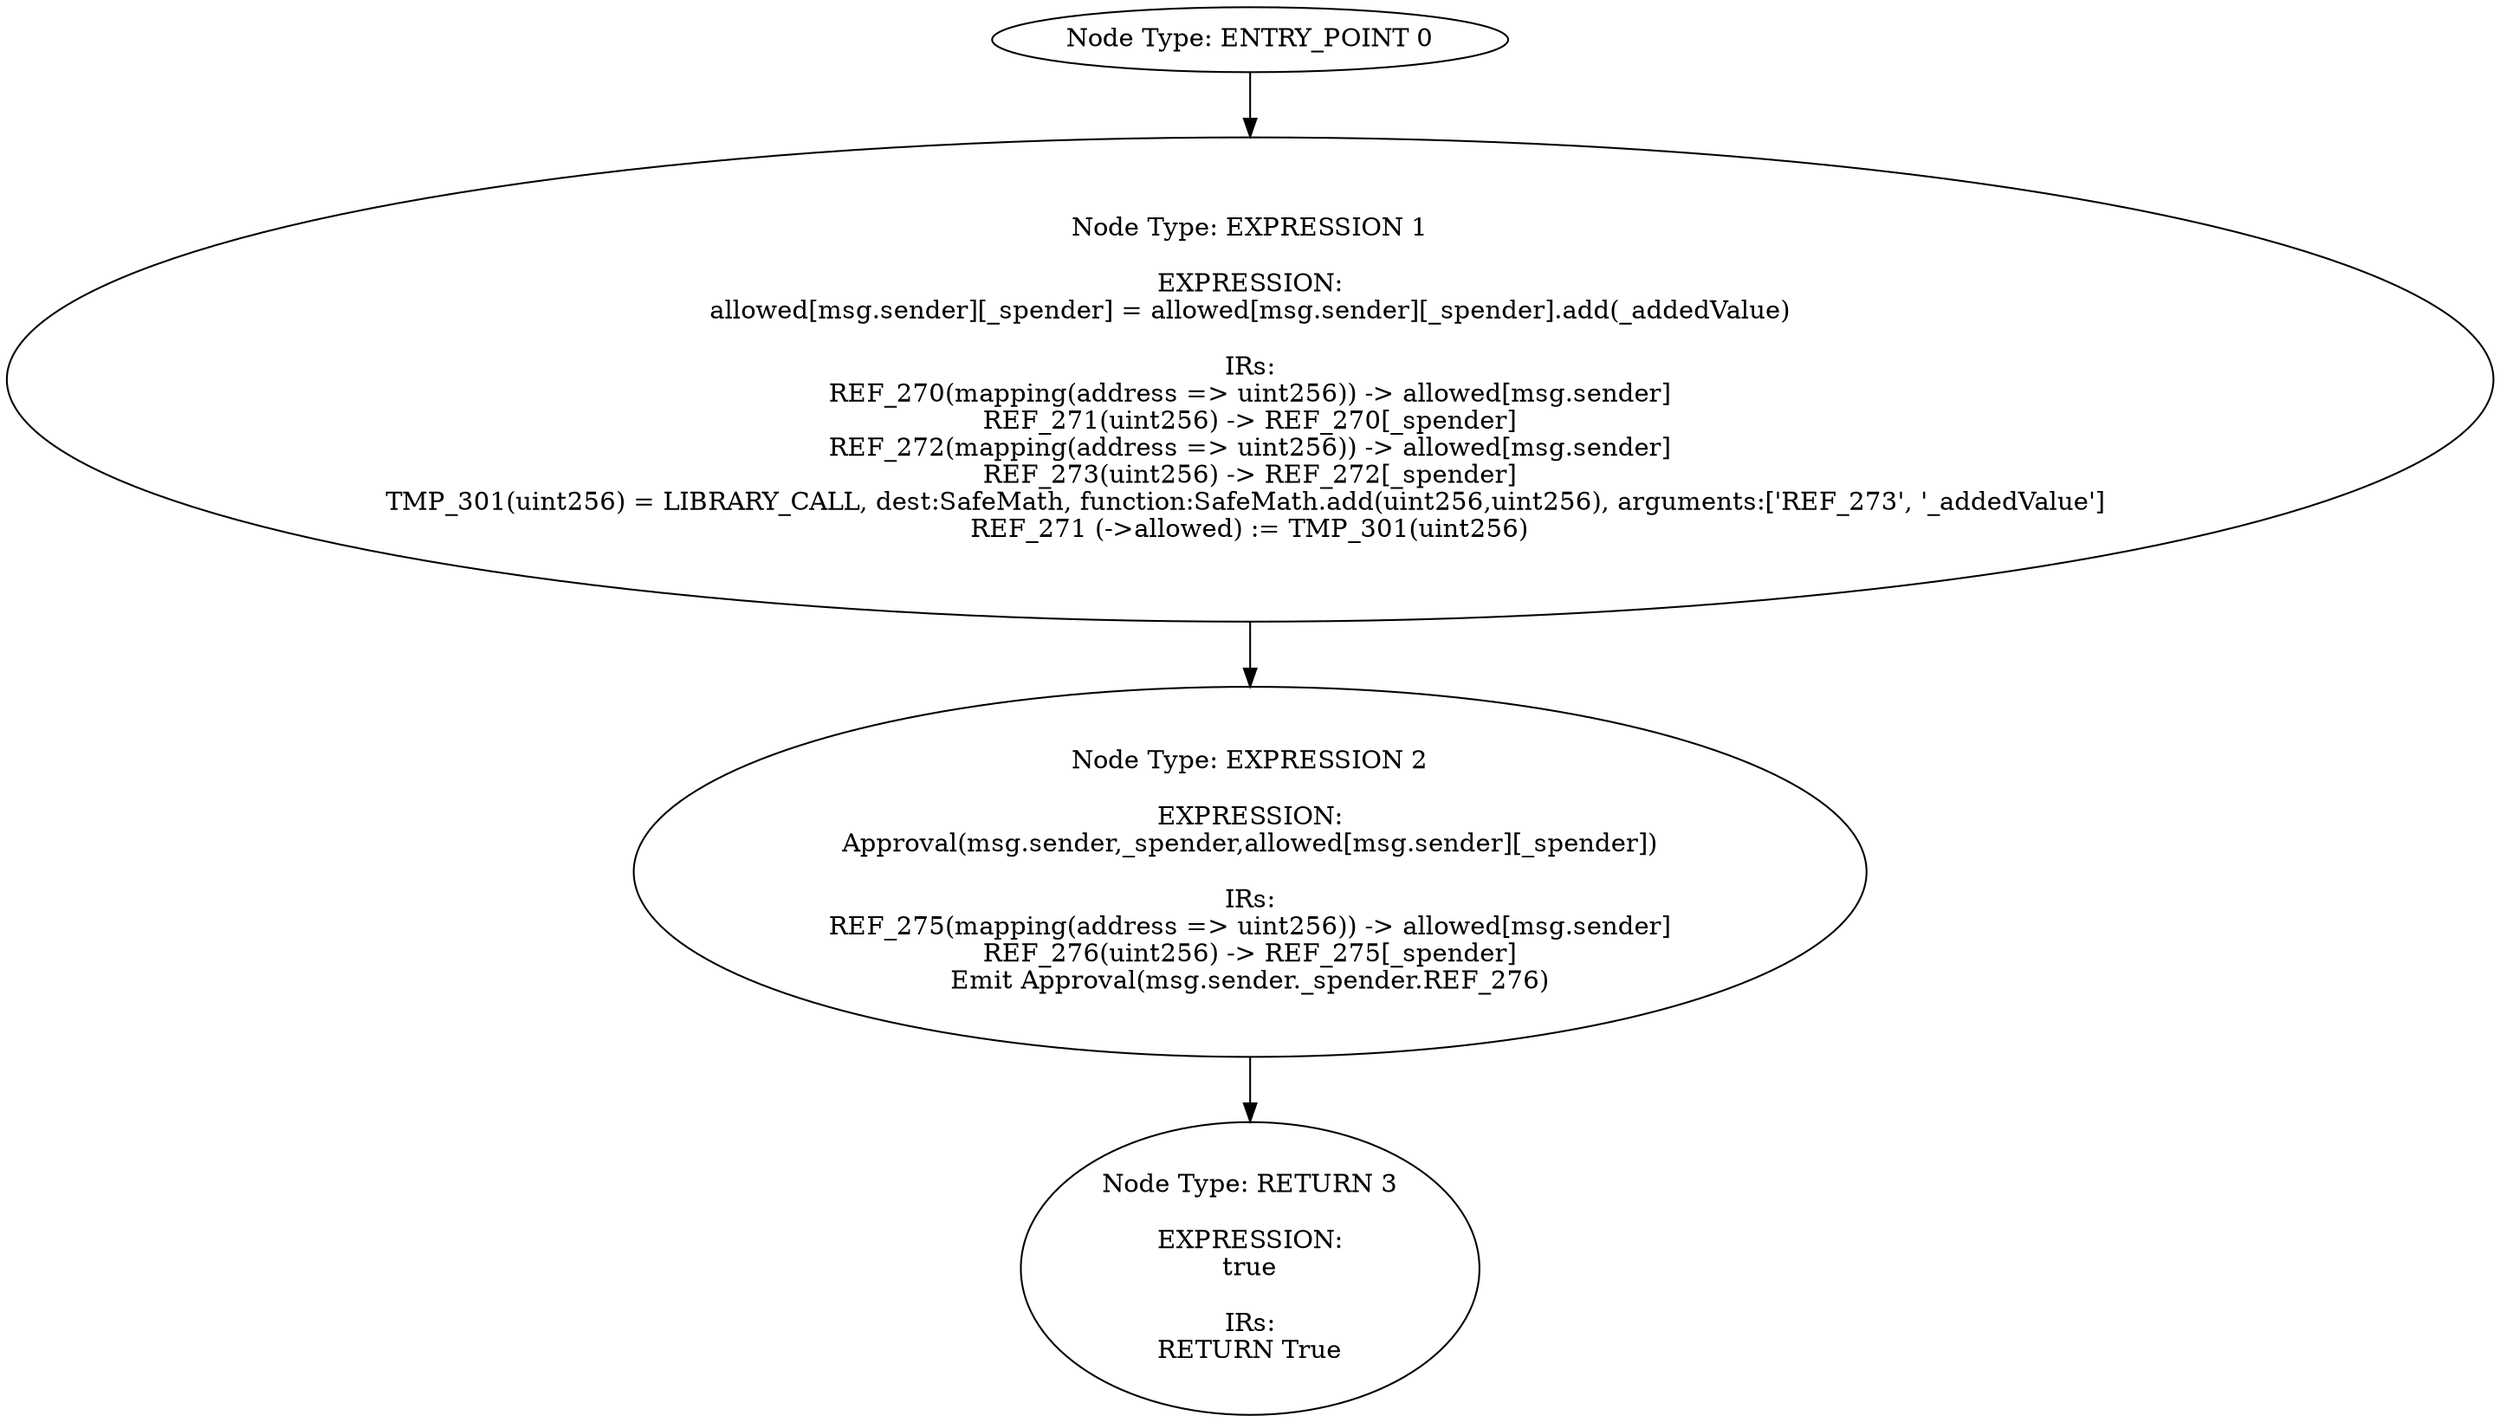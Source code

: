 digraph{
0[label="Node Type: ENTRY_POINT 0
"];
0->1;
1[label="Node Type: EXPRESSION 1

EXPRESSION:
allowed[msg.sender][_spender] = allowed[msg.sender][_spender].add(_addedValue)

IRs:
REF_270(mapping(address => uint256)) -> allowed[msg.sender]
REF_271(uint256) -> REF_270[_spender]
REF_272(mapping(address => uint256)) -> allowed[msg.sender]
REF_273(uint256) -> REF_272[_spender]
TMP_301(uint256) = LIBRARY_CALL, dest:SafeMath, function:SafeMath.add(uint256,uint256), arguments:['REF_273', '_addedValue'] 
REF_271 (->allowed) := TMP_301(uint256)"];
1->2;
2[label="Node Type: EXPRESSION 2

EXPRESSION:
Approval(msg.sender,_spender,allowed[msg.sender][_spender])

IRs:
REF_275(mapping(address => uint256)) -> allowed[msg.sender]
REF_276(uint256) -> REF_275[_spender]
Emit Approval(msg.sender._spender.REF_276)"];
2->3;
3[label="Node Type: RETURN 3

EXPRESSION:
true

IRs:
RETURN True"];
}
